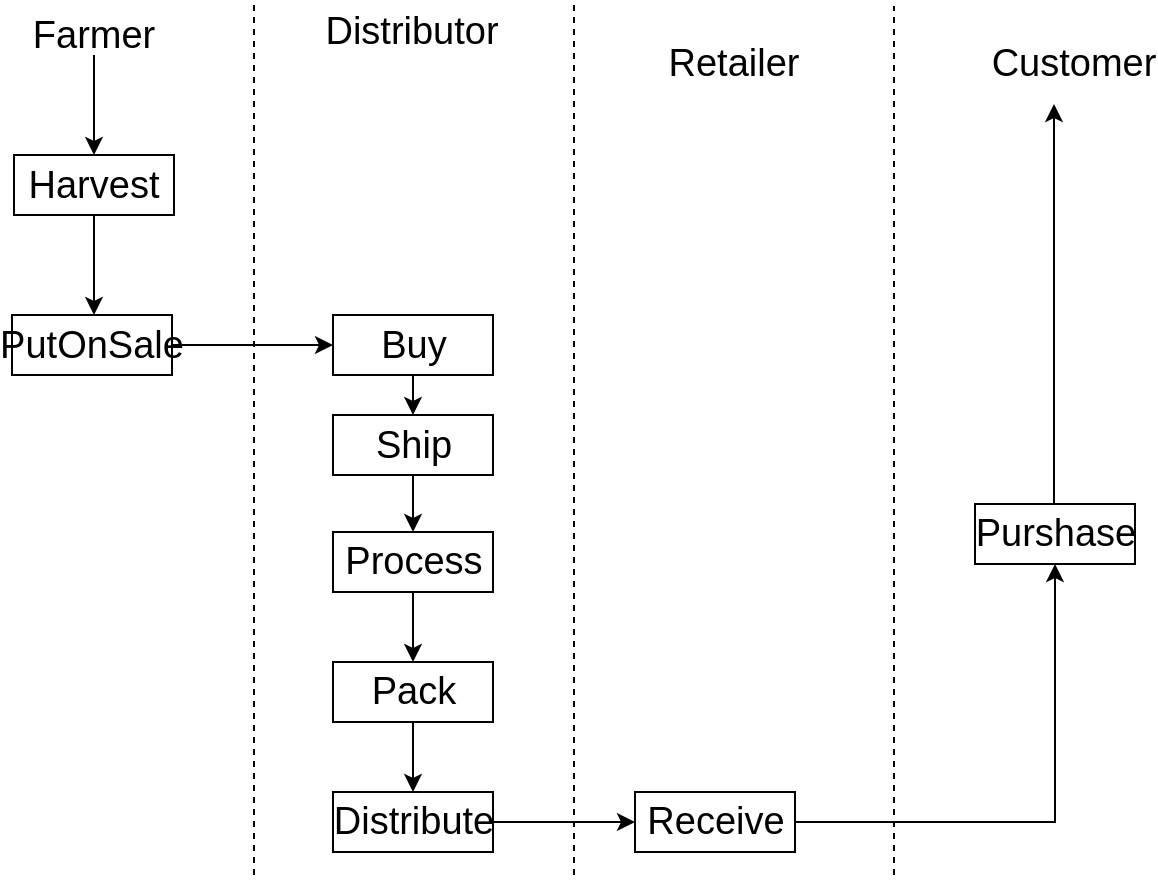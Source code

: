 <mxfile version="12.3.5" type="github" pages="1">
  <diagram id="gvCEIhx1lhgzGjmdk8u0" name="Page-1">
    <mxGraphModel dx="877" dy="860" grid="1" gridSize="10" guides="1" tooltips="1" connect="1" arrows="1" fold="1" page="1" pageScale="1" pageWidth="850" pageHeight="1100" math="0" shadow="0">
      <root>
        <mxCell id="0"/>
        <mxCell id="1" parent="0"/>
        <mxCell id="ZjwaFmifTlDg9JnxQOEh-26" value="" style="edgeStyle=orthogonalEdgeStyle;rounded=0;orthogonalLoop=1;jettySize=auto;html=1;fontSize=19;" parent="1" source="ZjwaFmifTlDg9JnxQOEh-1" target="ZjwaFmifTlDg9JnxQOEh-3" edge="1">
          <mxGeometry relative="1" as="geometry"/>
        </mxCell>
        <mxCell id="ZjwaFmifTlDg9JnxQOEh-1" value="Farmer" style="text;html=1;strokeColor=none;fillColor=none;align=center;verticalAlign=middle;whiteSpace=wrap;rounded=0;fontSize=19;" parent="1" vertex="1">
          <mxGeometry x="165" y="176.5" width="40" height="20" as="geometry"/>
        </mxCell>
        <mxCell id="ZjwaFmifTlDg9JnxQOEh-2" value="Retailer" style="text;html=1;strokeColor=none;fillColor=none;align=center;verticalAlign=middle;whiteSpace=wrap;rounded=0;fontSize=19;" parent="1" vertex="1">
          <mxGeometry x="485" y="191" width="40" height="20" as="geometry"/>
        </mxCell>
        <mxCell id="sh7A6DxfjgqvwWRLmh81-1" value="Distributor" style="text;html=1;strokeColor=none;fillColor=none;align=center;verticalAlign=middle;whiteSpace=wrap;rounded=0;fontSize=19;" vertex="1" parent="1">
          <mxGeometry x="324" y="175" width="40" height="20" as="geometry"/>
        </mxCell>
        <mxCell id="ZjwaFmifTlDg9JnxQOEh-10" value="" style="edgeStyle=orthogonalEdgeStyle;rounded=0;orthogonalLoop=1;jettySize=auto;html=1;fontSize=19;" parent="1" source="ZjwaFmifTlDg9JnxQOEh-3" edge="1">
          <mxGeometry relative="1" as="geometry">
            <mxPoint x="185" y="326.5" as="targetPoint"/>
          </mxGeometry>
        </mxCell>
        <mxCell id="ZjwaFmifTlDg9JnxQOEh-3" value="Harvest" style="rounded=0;whiteSpace=wrap;html=1;fontSize=19;" parent="1" vertex="1">
          <mxGeometry x="145" y="246.5" width="80" height="30" as="geometry"/>
        </mxCell>
        <mxCell id="sh7A6DxfjgqvwWRLmh81-11" value="" style="edgeStyle=orthogonalEdgeStyle;rounded=0;orthogonalLoop=1;jettySize=auto;html=1;fontSize=19;" edge="1" parent="1" source="ZjwaFmifTlDg9JnxQOEh-9" target="sh7A6DxfjgqvwWRLmh81-10">
          <mxGeometry relative="1" as="geometry"/>
        </mxCell>
        <mxCell id="ZjwaFmifTlDg9JnxQOEh-9" value="Pack" style="rounded=0;whiteSpace=wrap;html=1;fontSize=19;" parent="1" vertex="1">
          <mxGeometry x="304.5" y="500" width="80" height="30" as="geometry"/>
        </mxCell>
        <mxCell id="sh7A6DxfjgqvwWRLmh81-12" style="edgeStyle=orthogonalEdgeStyle;rounded=0;orthogonalLoop=1;jettySize=auto;html=1;exitX=1;exitY=0.5;exitDx=0;exitDy=0;entryX=0;entryY=0.5;entryDx=0;entryDy=0;fontSize=19;" edge="1" parent="1" source="sh7A6DxfjgqvwWRLmh81-10" target="ZjwaFmifTlDg9JnxQOEh-19">
          <mxGeometry relative="1" as="geometry"/>
        </mxCell>
        <mxCell id="sh7A6DxfjgqvwWRLmh81-10" value="Distribute" style="rounded=0;whiteSpace=wrap;html=1;fontSize=19;" vertex="1" parent="1">
          <mxGeometry x="304.5" y="565" width="80" height="30" as="geometry"/>
        </mxCell>
        <mxCell id="sh7A6DxfjgqvwWRLmh81-15" style="edgeStyle=orthogonalEdgeStyle;rounded=0;orthogonalLoop=1;jettySize=auto;html=1;exitX=1;exitY=0.5;exitDx=0;exitDy=0;entryX=0;entryY=0.5;entryDx=0;entryDy=0;fontSize=19;" edge="1" parent="1" source="ZjwaFmifTlDg9JnxQOEh-15" target="sh7A6DxfjgqvwWRLmh81-13">
          <mxGeometry relative="1" as="geometry"/>
        </mxCell>
        <mxCell id="ZjwaFmifTlDg9JnxQOEh-15" value="PutOnSale" style="rounded=0;whiteSpace=wrap;html=1;fontSize=19;" parent="1" vertex="1">
          <mxGeometry x="144" y="326.5" width="80" height="30" as="geometry"/>
        </mxCell>
        <mxCell id="sh7A6DxfjgqvwWRLmh81-5" style="edgeStyle=orthogonalEdgeStyle;rounded=0;orthogonalLoop=1;jettySize=auto;html=1;exitX=0.5;exitY=1;exitDx=0;exitDy=0;entryX=0.5;entryY=0;entryDx=0;entryDy=0;fontSize=19;" edge="1" parent="1" source="sh7A6DxfjgqvwWRLmh81-3" target="ZjwaFmifTlDg9JnxQOEh-4">
          <mxGeometry relative="1" as="geometry"/>
        </mxCell>
        <mxCell id="sh7A6DxfjgqvwWRLmh81-3" value="Ship" style="rounded=0;whiteSpace=wrap;html=1;fontSize=19;" vertex="1" parent="1">
          <mxGeometry x="304.5" y="376.5" width="80" height="30" as="geometry"/>
        </mxCell>
        <mxCell id="sh7A6DxfjgqvwWRLmh81-16" style="edgeStyle=orthogonalEdgeStyle;rounded=0;orthogonalLoop=1;jettySize=auto;html=1;exitX=0.5;exitY=1;exitDx=0;exitDy=0;entryX=0.5;entryY=0;entryDx=0;entryDy=0;fontSize=19;" edge="1" parent="1" source="sh7A6DxfjgqvwWRLmh81-13" target="sh7A6DxfjgqvwWRLmh81-3">
          <mxGeometry relative="1" as="geometry"/>
        </mxCell>
        <mxCell id="sh7A6DxfjgqvwWRLmh81-13" value="Buy" style="rounded=0;whiteSpace=wrap;html=1;fontSize=19;" vertex="1" parent="1">
          <mxGeometry x="304.5" y="326.5" width="80" height="30" as="geometry"/>
        </mxCell>
        <mxCell id="ZjwaFmifTlDg9JnxQOEh-22" value="" style="edgeStyle=orthogonalEdgeStyle;rounded=0;orthogonalLoop=1;jettySize=auto;html=1;fontSize=19;" parent="1" source="ZjwaFmifTlDg9JnxQOEh-19" target="ZjwaFmifTlDg9JnxQOEh-21" edge="1">
          <mxGeometry relative="1" as="geometry"/>
        </mxCell>
        <mxCell id="ZjwaFmifTlDg9JnxQOEh-19" value="Receive" style="rounded=0;whiteSpace=wrap;html=1;fontSize=19;" parent="1" vertex="1">
          <mxGeometry x="455.5" y="565" width="80" height="30" as="geometry"/>
        </mxCell>
        <mxCell id="ZjwaFmifTlDg9JnxQOEh-24" value="" style="edgeStyle=orthogonalEdgeStyle;rounded=0;orthogonalLoop=1;jettySize=auto;html=1;fontSize=19;" parent="1" source="ZjwaFmifTlDg9JnxQOEh-21" edge="1">
          <mxGeometry relative="1" as="geometry">
            <mxPoint x="665" y="221" as="targetPoint"/>
          </mxGeometry>
        </mxCell>
        <mxCell id="ZjwaFmifTlDg9JnxQOEh-21" value="Purshase" style="rounded=0;whiteSpace=wrap;html=1;fontSize=19;" parent="1" vertex="1">
          <mxGeometry x="625.5" y="421" width="80" height="30" as="geometry"/>
        </mxCell>
        <mxCell id="sh7A6DxfjgqvwWRLmh81-6" style="edgeStyle=orthogonalEdgeStyle;rounded=0;orthogonalLoop=1;jettySize=auto;html=1;exitX=0.5;exitY=1;exitDx=0;exitDy=0;entryX=0.5;entryY=0;entryDx=0;entryDy=0;fontSize=19;" edge="1" parent="1" source="ZjwaFmifTlDg9JnxQOEh-4" target="ZjwaFmifTlDg9JnxQOEh-9">
          <mxGeometry relative="1" as="geometry"/>
        </mxCell>
        <mxCell id="ZjwaFmifTlDg9JnxQOEh-4" value="Process" style="rounded=0;whiteSpace=wrap;html=1;fontSize=19;" parent="1" vertex="1">
          <mxGeometry x="304.5" y="435" width="80" height="30" as="geometry"/>
        </mxCell>
        <mxCell id="ZjwaFmifTlDg9JnxQOEh-25" value="Customer" style="text;html=1;strokeColor=none;fillColor=none;align=center;verticalAlign=middle;whiteSpace=wrap;rounded=0;fontSize=19;" parent="1" vertex="1">
          <mxGeometry x="655" y="191" width="40" height="20" as="geometry"/>
        </mxCell>
        <mxCell id="ZjwaFmifTlDg9JnxQOEh-27" value="" style="endArrow=none;dashed=1;html=1;fontSize=19;" parent="1" edge="1">
          <mxGeometry width="50" height="50" relative="1" as="geometry">
            <mxPoint x="425" y="606.5" as="sourcePoint"/>
            <mxPoint x="425" y="171" as="targetPoint"/>
          </mxGeometry>
        </mxCell>
        <mxCell id="ZjwaFmifTlDg9JnxQOEh-28" value="" style="endArrow=none;dashed=1;html=1;fontSize=19;" parent="1" edge="1">
          <mxGeometry width="50" height="50" relative="1" as="geometry">
            <mxPoint x="585" y="606.5" as="sourcePoint"/>
            <mxPoint x="585" y="172" as="targetPoint"/>
          </mxGeometry>
        </mxCell>
        <mxCell id="sh7A6DxfjgqvwWRLmh81-8" value="" style="endArrow=none;dashed=1;html=1;fontSize=19;" edge="1" parent="1">
          <mxGeometry width="50" height="50" relative="1" as="geometry">
            <mxPoint x="265" y="606.5" as="sourcePoint"/>
            <mxPoint x="265" y="170" as="targetPoint"/>
          </mxGeometry>
        </mxCell>
      </root>
    </mxGraphModel>
  </diagram>
</mxfile>
